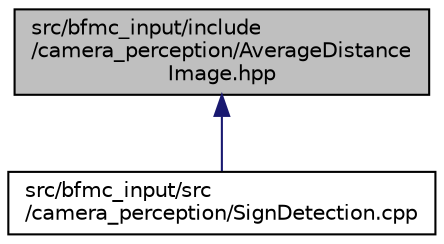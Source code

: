 digraph "src/bfmc_input/include/camera_perception/AverageDistanceImage.hpp"
{
 // LATEX_PDF_SIZE
  edge [fontname="Helvetica",fontsize="10",labelfontname="Helvetica",labelfontsize="10"];
  node [fontname="Helvetica",fontsize="10",shape=record];
  Node1 [label="src/bfmc_input/include\l/camera_perception/AverageDistance\lImage.hpp",height=0.2,width=0.4,color="black", fillcolor="grey75", style="filled", fontcolor="black",tooltip="This file includes the vector that holds the averaged distances [in meter] from the Intel RealSense c..."];
  Node1 -> Node2 [dir="back",color="midnightblue",fontsize="10",style="solid",fontname="Helvetica"];
  Node2 [label="src/bfmc_input/src\l/camera_perception/SignDetection.cpp",height=0.2,width=0.4,color="black", fillcolor="white", style="filled",URL="$_sign_detection_8cpp.html",tooltip="This file implements the sign detection algorithm used in the BFMC 2023."];
}
